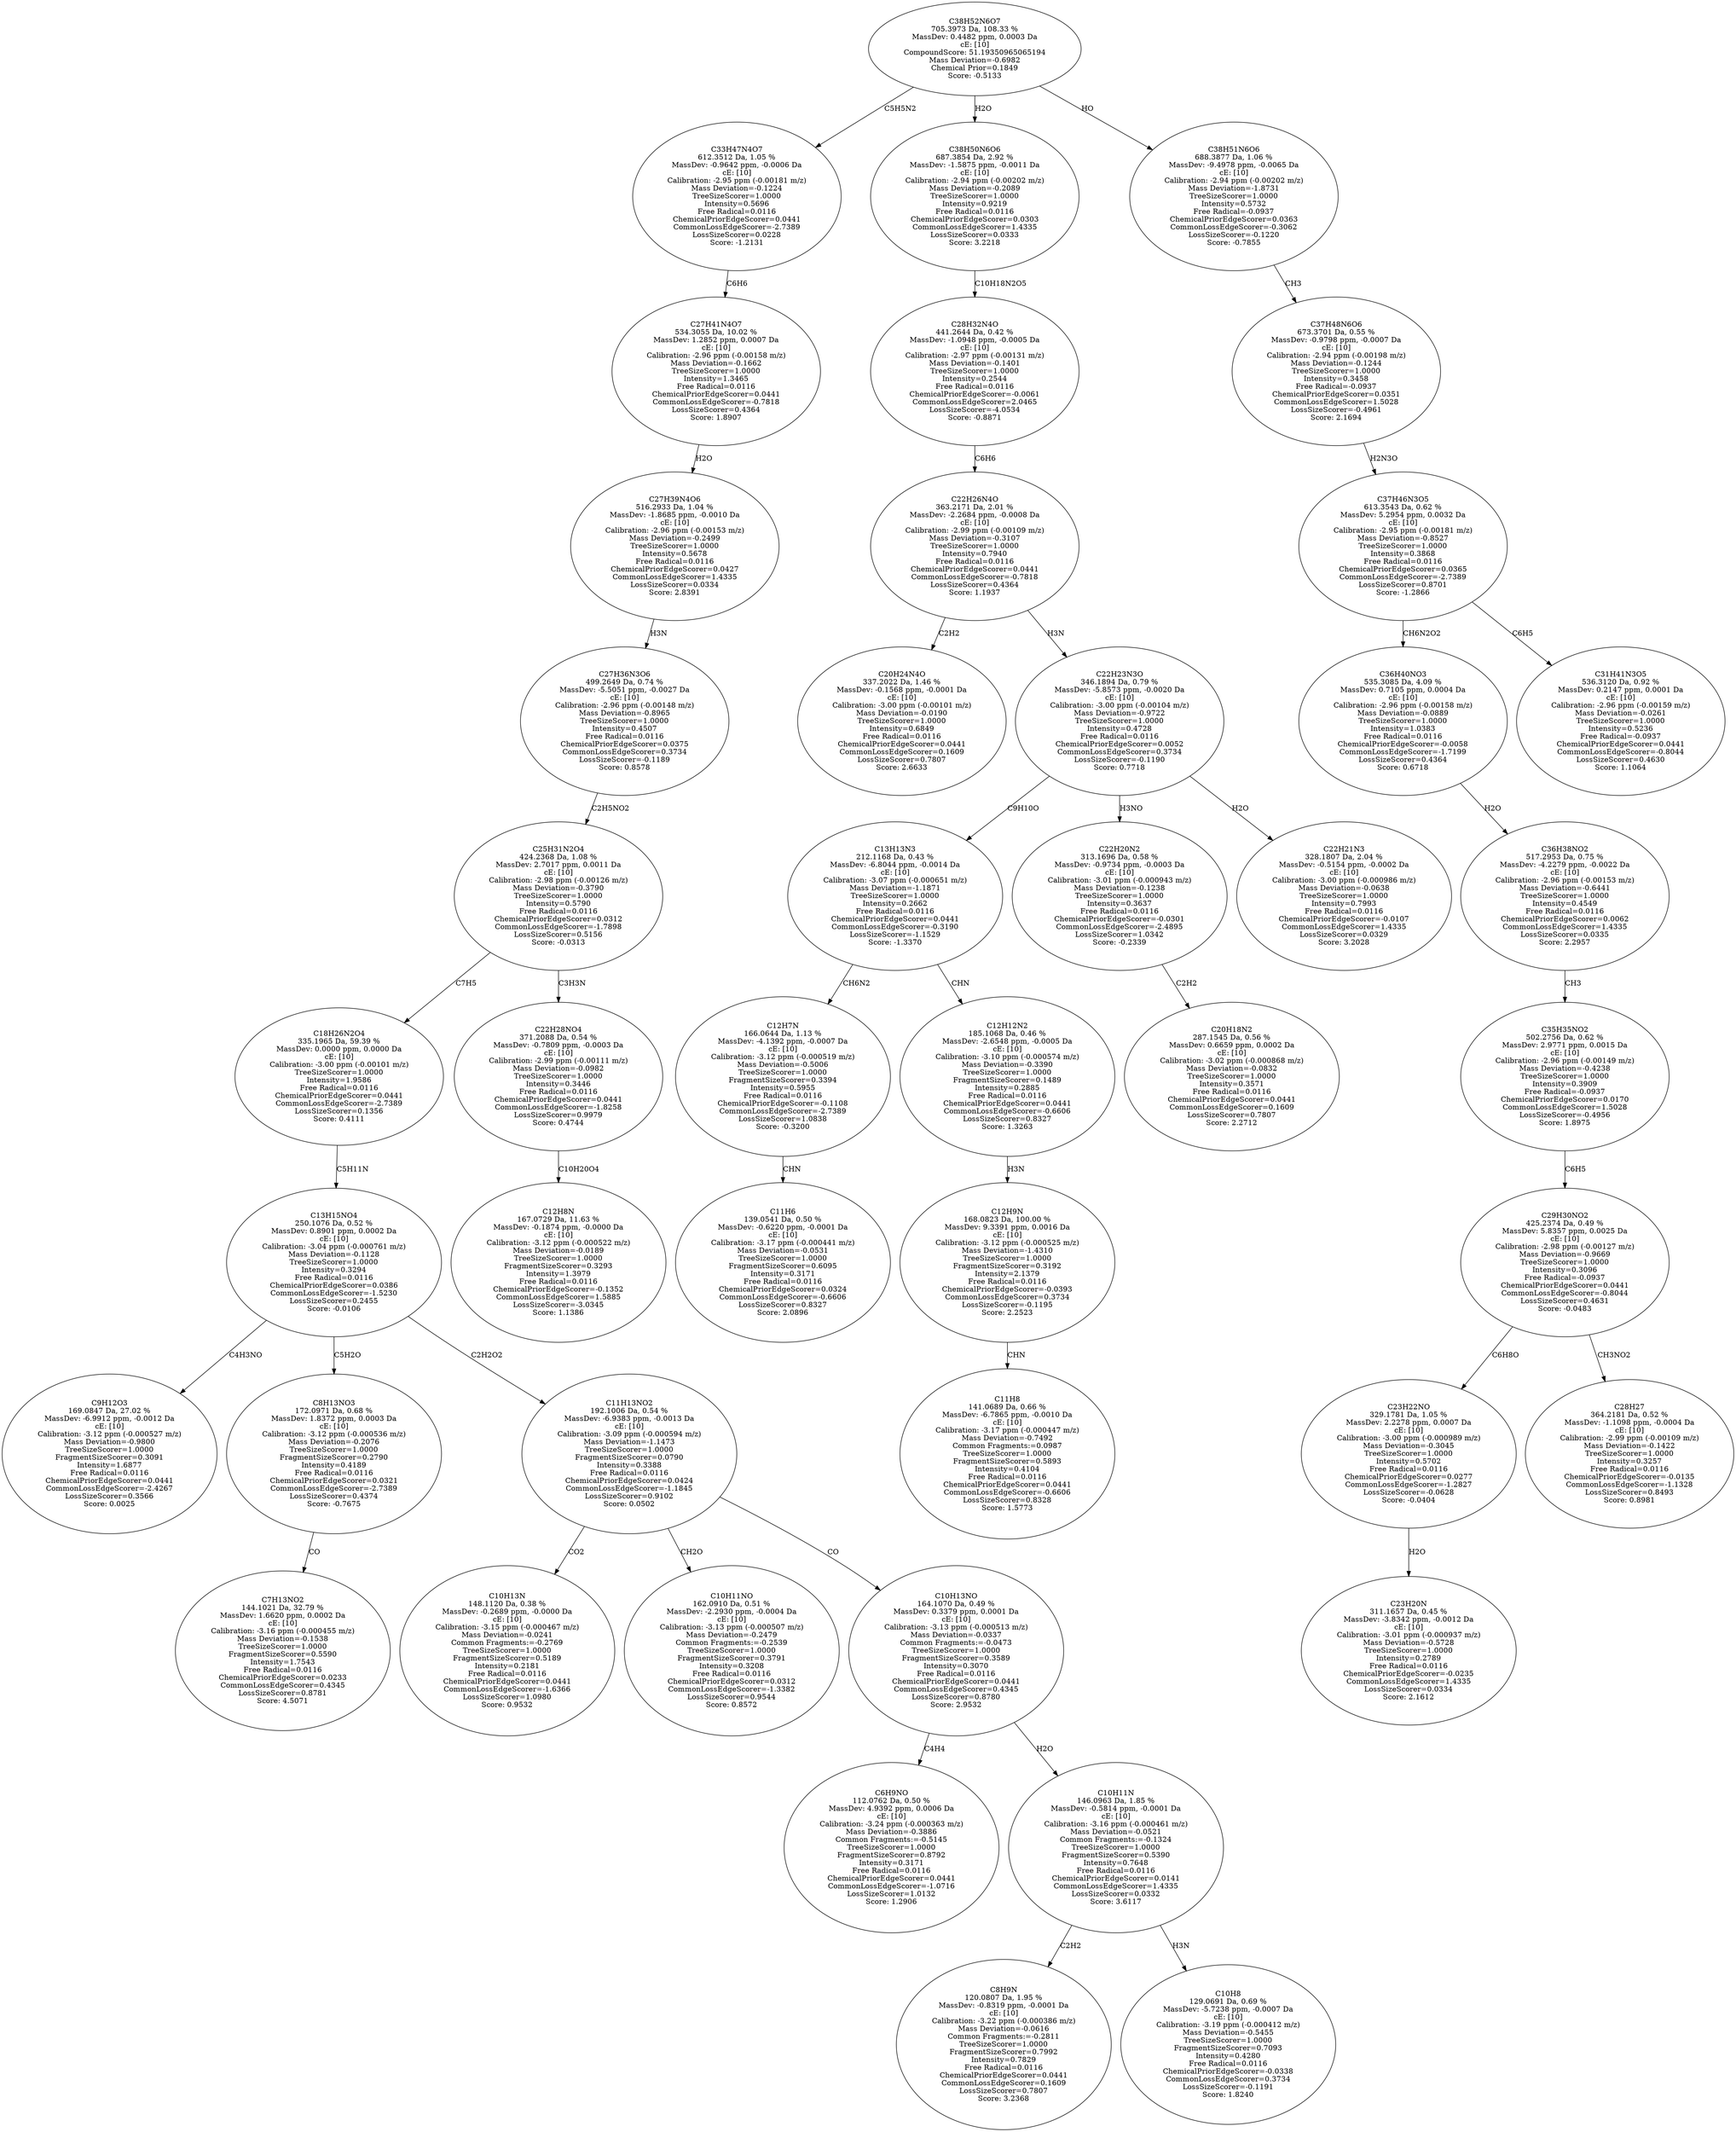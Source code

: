 strict digraph {
v1 [label="C9H12O3\n169.0847 Da, 27.02 %\nMassDev: -6.9912 ppm, -0.0012 Da\ncE: [10]\nCalibration: -3.12 ppm (-0.000527 m/z)\nMass Deviation=-0.9800\nTreeSizeScorer=1.0000\nFragmentSizeScorer=0.3091\nIntensity=1.6877\nFree Radical=0.0116\nChemicalPriorEdgeScorer=0.0441\nCommonLossEdgeScorer=-2.4267\nLossSizeScorer=0.3566\nScore: 0.0025"];
v2 [label="C7H13NO2\n144.1021 Da, 32.79 %\nMassDev: 1.6620 ppm, 0.0002 Da\ncE: [10]\nCalibration: -3.16 ppm (-0.000455 m/z)\nMass Deviation=-0.1538\nTreeSizeScorer=1.0000\nFragmentSizeScorer=0.5590\nIntensity=1.7543\nFree Radical=0.0116\nChemicalPriorEdgeScorer=0.0233\nCommonLossEdgeScorer=0.4345\nLossSizeScorer=0.8781\nScore: 4.5071"];
v3 [label="C8H13NO3\n172.0971 Da, 0.68 %\nMassDev: 1.8372 ppm, 0.0003 Da\ncE: [10]\nCalibration: -3.12 ppm (-0.000536 m/z)\nMass Deviation=-0.2076\nTreeSizeScorer=1.0000\nFragmentSizeScorer=0.2790\nIntensity=0.4189\nFree Radical=0.0116\nChemicalPriorEdgeScorer=0.0321\nCommonLossEdgeScorer=-2.7389\nLossSizeScorer=0.4374\nScore: -0.7675"];
v4 [label="C10H13N\n148.1120 Da, 0.38 %\nMassDev: -0.2689 ppm, -0.0000 Da\ncE: [10]\nCalibration: -3.15 ppm (-0.000467 m/z)\nMass Deviation=-0.0241\nCommon Fragments:=-0.2769\nTreeSizeScorer=1.0000\nFragmentSizeScorer=0.5189\nIntensity=0.2181\nFree Radical=0.0116\nChemicalPriorEdgeScorer=0.0441\nCommonLossEdgeScorer=-1.6366\nLossSizeScorer=1.0980\nScore: 0.9532"];
v5 [label="C10H11NO\n162.0910 Da, 0.51 %\nMassDev: -2.2930 ppm, -0.0004 Da\ncE: [10]\nCalibration: -3.13 ppm (-0.000507 m/z)\nMass Deviation=-0.2479\nCommon Fragments:=-0.2539\nTreeSizeScorer=1.0000\nFragmentSizeScorer=0.3791\nIntensity=0.3208\nFree Radical=0.0116\nChemicalPriorEdgeScorer=0.0312\nCommonLossEdgeScorer=-1.3382\nLossSizeScorer=0.9544\nScore: 0.8572"];
v6 [label="C6H9NO\n112.0762 Da, 0.50 %\nMassDev: 4.9392 ppm, 0.0006 Da\ncE: [10]\nCalibration: -3.24 ppm (-0.000363 m/z)\nMass Deviation=-0.3886\nCommon Fragments:=-0.5145\nTreeSizeScorer=1.0000\nFragmentSizeScorer=0.8792\nIntensity=0.3171\nFree Radical=0.0116\nChemicalPriorEdgeScorer=0.0441\nCommonLossEdgeScorer=-1.0716\nLossSizeScorer=1.0132\nScore: 1.2906"];
v7 [label="C8H9N\n120.0807 Da, 1.95 %\nMassDev: -0.8319 ppm, -0.0001 Da\ncE: [10]\nCalibration: -3.22 ppm (-0.000386 m/z)\nMass Deviation=-0.0616\nCommon Fragments:=-0.2811\nTreeSizeScorer=1.0000\nFragmentSizeScorer=0.7992\nIntensity=0.7829\nFree Radical=0.0116\nChemicalPriorEdgeScorer=0.0441\nCommonLossEdgeScorer=0.1609\nLossSizeScorer=0.7807\nScore: 3.2368"];
v8 [label="C10H8\n129.0691 Da, 0.69 %\nMassDev: -5.7238 ppm, -0.0007 Da\ncE: [10]\nCalibration: -3.19 ppm (-0.000412 m/z)\nMass Deviation=-0.5455\nTreeSizeScorer=1.0000\nFragmentSizeScorer=0.7093\nIntensity=0.4280\nFree Radical=0.0116\nChemicalPriorEdgeScorer=-0.0338\nCommonLossEdgeScorer=0.3734\nLossSizeScorer=-0.1191\nScore: 1.8240"];
v9 [label="C10H11N\n146.0963 Da, 1.85 %\nMassDev: -0.5814 ppm, -0.0001 Da\ncE: [10]\nCalibration: -3.16 ppm (-0.000461 m/z)\nMass Deviation=-0.0521\nCommon Fragments:=-0.1324\nTreeSizeScorer=1.0000\nFragmentSizeScorer=0.5390\nIntensity=0.7648\nFree Radical=0.0116\nChemicalPriorEdgeScorer=0.0141\nCommonLossEdgeScorer=1.4335\nLossSizeScorer=0.0332\nScore: 3.6117"];
v10 [label="C10H13NO\n164.1070 Da, 0.49 %\nMassDev: 0.3379 ppm, 0.0001 Da\ncE: [10]\nCalibration: -3.13 ppm (-0.000513 m/z)\nMass Deviation=-0.0337\nCommon Fragments:=-0.0473\nTreeSizeScorer=1.0000\nFragmentSizeScorer=0.3589\nIntensity=0.3070\nFree Radical=0.0116\nChemicalPriorEdgeScorer=0.0441\nCommonLossEdgeScorer=0.4345\nLossSizeScorer=0.8780\nScore: 2.9532"];
v11 [label="C11H13NO2\n192.1006 Da, 0.54 %\nMassDev: -6.9383 ppm, -0.0013 Da\ncE: [10]\nCalibration: -3.09 ppm (-0.000594 m/z)\nMass Deviation=-1.1473\nTreeSizeScorer=1.0000\nFragmentSizeScorer=0.0790\nIntensity=0.3388\nFree Radical=0.0116\nChemicalPriorEdgeScorer=0.0424\nCommonLossEdgeScorer=-1.1845\nLossSizeScorer=0.9102\nScore: 0.0502"];
v12 [label="C13H15NO4\n250.1076 Da, 0.52 %\nMassDev: 0.8901 ppm, 0.0002 Da\ncE: [10]\nCalibration: -3.04 ppm (-0.000761 m/z)\nMass Deviation=-0.1128\nTreeSizeScorer=1.0000\nIntensity=0.3294\nFree Radical=0.0116\nChemicalPriorEdgeScorer=0.0386\nCommonLossEdgeScorer=-1.5230\nLossSizeScorer=0.2455\nScore: -0.0106"];
v13 [label="C18H26N2O4\n335.1965 Da, 59.39 %\nMassDev: 0.0000 ppm, 0.0000 Da\ncE: [10]\nCalibration: -3.00 ppm (-0.00101 m/z)\nTreeSizeScorer=1.0000\nIntensity=1.9586\nFree Radical=0.0116\nChemicalPriorEdgeScorer=0.0441\nCommonLossEdgeScorer=-2.7389\nLossSizeScorer=0.1356\nScore: 0.4111"];
v14 [label="C12H8N\n167.0729 Da, 11.63 %\nMassDev: -0.1874 ppm, -0.0000 Da\ncE: [10]\nCalibration: -3.12 ppm (-0.000522 m/z)\nMass Deviation=-0.0189\nTreeSizeScorer=1.0000\nFragmentSizeScorer=0.3293\nIntensity=1.3979\nFree Radical=0.0116\nChemicalPriorEdgeScorer=-0.1352\nCommonLossEdgeScorer=1.5885\nLossSizeScorer=-3.0345\nScore: 1.1386"];
v15 [label="C22H28NO4\n371.2088 Da, 0.54 %\nMassDev: -0.7809 ppm, -0.0003 Da\ncE: [10]\nCalibration: -2.99 ppm (-0.00111 m/z)\nMass Deviation=-0.0982\nTreeSizeScorer=1.0000\nIntensity=0.3446\nFree Radical=0.0116\nChemicalPriorEdgeScorer=0.0441\nCommonLossEdgeScorer=-1.8258\nLossSizeScorer=0.9979\nScore: 0.4744"];
v16 [label="C25H31N2O4\n424.2368 Da, 1.08 %\nMassDev: 2.7017 ppm, 0.0011 Da\ncE: [10]\nCalibration: -2.98 ppm (-0.00126 m/z)\nMass Deviation=-0.3790\nTreeSizeScorer=1.0000\nIntensity=0.5790\nFree Radical=0.0116\nChemicalPriorEdgeScorer=0.0312\nCommonLossEdgeScorer=-1.7898\nLossSizeScorer=0.5156\nScore: -0.0313"];
v17 [label="C27H36N3O6\n499.2649 Da, 0.74 %\nMassDev: -5.5051 ppm, -0.0027 Da\ncE: [10]\nCalibration: -2.96 ppm (-0.00148 m/z)\nMass Deviation=-0.8965\nTreeSizeScorer=1.0000\nIntensity=0.4507\nFree Radical=0.0116\nChemicalPriorEdgeScorer=0.0375\nCommonLossEdgeScorer=0.3734\nLossSizeScorer=-0.1189\nScore: 0.8578"];
v18 [label="C27H39N4O6\n516.2933 Da, 1.04 %\nMassDev: -1.8685 ppm, -0.0010 Da\ncE: [10]\nCalibration: -2.96 ppm (-0.00153 m/z)\nMass Deviation=-0.2499\nTreeSizeScorer=1.0000\nIntensity=0.5678\nFree Radical=0.0116\nChemicalPriorEdgeScorer=0.0427\nCommonLossEdgeScorer=1.4335\nLossSizeScorer=0.0334\nScore: 2.8391"];
v19 [label="C27H41N4O7\n534.3055 Da, 10.02 %\nMassDev: 1.2852 ppm, 0.0007 Da\ncE: [10]\nCalibration: -2.96 ppm (-0.00158 m/z)\nMass Deviation=-0.1662\nTreeSizeScorer=1.0000\nIntensity=1.3465\nFree Radical=0.0116\nChemicalPriorEdgeScorer=0.0441\nCommonLossEdgeScorer=-0.7818\nLossSizeScorer=0.4364\nScore: 1.8907"];
v20 [label="C33H47N4O7\n612.3512 Da, 1.05 %\nMassDev: -0.9642 ppm, -0.0006 Da\ncE: [10]\nCalibration: -2.95 ppm (-0.00181 m/z)\nMass Deviation=-0.1224\nTreeSizeScorer=1.0000\nIntensity=0.5696\nFree Radical=0.0116\nChemicalPriorEdgeScorer=0.0441\nCommonLossEdgeScorer=-2.7389\nLossSizeScorer=0.0228\nScore: -1.2131"];
v21 [label="C20H24N4O\n337.2022 Da, 1.46 %\nMassDev: -0.1568 ppm, -0.0001 Da\ncE: [10]\nCalibration: -3.00 ppm (-0.00101 m/z)\nMass Deviation=-0.0190\nTreeSizeScorer=1.0000\nIntensity=0.6849\nFree Radical=0.0116\nChemicalPriorEdgeScorer=0.0441\nCommonLossEdgeScorer=0.1609\nLossSizeScorer=0.7807\nScore: 2.6633"];
v22 [label="C11H6\n139.0541 Da, 0.50 %\nMassDev: -0.6220 ppm, -0.0001 Da\ncE: [10]\nCalibration: -3.17 ppm (-0.000441 m/z)\nMass Deviation=-0.0531\nTreeSizeScorer=1.0000\nFragmentSizeScorer=0.6095\nIntensity=0.3171\nFree Radical=0.0116\nChemicalPriorEdgeScorer=0.0324\nCommonLossEdgeScorer=-0.6606\nLossSizeScorer=0.8327\nScore: 2.0896"];
v23 [label="C12H7N\n166.0644 Da, 1.13 %\nMassDev: -4.1392 ppm, -0.0007 Da\ncE: [10]\nCalibration: -3.12 ppm (-0.000519 m/z)\nMass Deviation=-0.5006\nTreeSizeScorer=1.0000\nFragmentSizeScorer=0.3394\nIntensity=0.5955\nFree Radical=0.0116\nChemicalPriorEdgeScorer=-0.1108\nCommonLossEdgeScorer=-2.7389\nLossSizeScorer=1.0838\nScore: -0.3200"];
v24 [label="C11H8\n141.0689 Da, 0.66 %\nMassDev: -6.7865 ppm, -0.0010 Da\ncE: [10]\nCalibration: -3.17 ppm (-0.000447 m/z)\nMass Deviation=-0.7492\nCommon Fragments:=0.0987\nTreeSizeScorer=1.0000\nFragmentSizeScorer=0.5893\nIntensity=0.4104\nFree Radical=0.0116\nChemicalPriorEdgeScorer=0.0441\nCommonLossEdgeScorer=-0.6606\nLossSizeScorer=0.8328\nScore: 1.5773"];
v25 [label="C12H9N\n168.0823 Da, 100.00 %\nMassDev: 9.3391 ppm, 0.0016 Da\ncE: [10]\nCalibration: -3.12 ppm (-0.000525 m/z)\nMass Deviation=-1.4310\nTreeSizeScorer=1.0000\nFragmentSizeScorer=0.3192\nIntensity=2.1379\nFree Radical=0.0116\nChemicalPriorEdgeScorer=-0.0393\nCommonLossEdgeScorer=0.3734\nLossSizeScorer=-0.1195\nScore: 2.2523"];
v26 [label="C12H12N2\n185.1068 Da, 0.46 %\nMassDev: -2.6548 ppm, -0.0005 Da\ncE: [10]\nCalibration: -3.10 ppm (-0.000574 m/z)\nMass Deviation=-0.3390\nTreeSizeScorer=1.0000\nFragmentSizeScorer=0.1489\nIntensity=0.2885\nFree Radical=0.0116\nChemicalPriorEdgeScorer=0.0441\nCommonLossEdgeScorer=-0.6606\nLossSizeScorer=0.8327\nScore: 1.3263"];
v27 [label="C13H13N3\n212.1168 Da, 0.43 %\nMassDev: -6.8044 ppm, -0.0014 Da\ncE: [10]\nCalibration: -3.07 ppm (-0.000651 m/z)\nMass Deviation=-1.1871\nTreeSizeScorer=1.0000\nIntensity=0.2662\nFree Radical=0.0116\nChemicalPriorEdgeScorer=0.0441\nCommonLossEdgeScorer=-0.3190\nLossSizeScorer=-1.1529\nScore: -1.3370"];
v28 [label="C20H18N2\n287.1545 Da, 0.56 %\nMassDev: 0.6659 ppm, 0.0002 Da\ncE: [10]\nCalibration: -3.02 ppm (-0.000868 m/z)\nMass Deviation=-0.0832\nTreeSizeScorer=1.0000\nIntensity=0.3571\nFree Radical=0.0116\nChemicalPriorEdgeScorer=0.0441\nCommonLossEdgeScorer=0.1609\nLossSizeScorer=0.7807\nScore: 2.2712"];
v29 [label="C22H20N2\n313.1696 Da, 0.58 %\nMassDev: -0.9734 ppm, -0.0003 Da\ncE: [10]\nCalibration: -3.01 ppm (-0.000943 m/z)\nMass Deviation=-0.1238\nTreeSizeScorer=1.0000\nIntensity=0.3637\nFree Radical=0.0116\nChemicalPriorEdgeScorer=-0.0301\nCommonLossEdgeScorer=-2.4895\nLossSizeScorer=1.0342\nScore: -0.2339"];
v30 [label="C22H21N3\n328.1807 Da, 2.04 %\nMassDev: -0.5154 ppm, -0.0002 Da\ncE: [10]\nCalibration: -3.00 ppm (-0.000986 m/z)\nMass Deviation=-0.0638\nTreeSizeScorer=1.0000\nIntensity=0.7993\nFree Radical=0.0116\nChemicalPriorEdgeScorer=-0.0107\nCommonLossEdgeScorer=1.4335\nLossSizeScorer=0.0329\nScore: 3.2028"];
v31 [label="C22H23N3O\n346.1894 Da, 0.79 %\nMassDev: -5.8573 ppm, -0.0020 Da\ncE: [10]\nCalibration: -3.00 ppm (-0.00104 m/z)\nMass Deviation=-0.9722\nTreeSizeScorer=1.0000\nIntensity=0.4728\nFree Radical=0.0116\nChemicalPriorEdgeScorer=0.0052\nCommonLossEdgeScorer=0.3734\nLossSizeScorer=-0.1190\nScore: 0.7718"];
v32 [label="C22H26N4O\n363.2171 Da, 2.01 %\nMassDev: -2.2684 ppm, -0.0008 Da\ncE: [10]\nCalibration: -2.99 ppm (-0.00109 m/z)\nMass Deviation=-0.3107\nTreeSizeScorer=1.0000\nIntensity=0.7940\nFree Radical=0.0116\nChemicalPriorEdgeScorer=0.0441\nCommonLossEdgeScorer=-0.7818\nLossSizeScorer=0.4364\nScore: 1.1937"];
v33 [label="C28H32N4O\n441.2644 Da, 0.42 %\nMassDev: -1.0948 ppm, -0.0005 Da\ncE: [10]\nCalibration: -2.97 ppm (-0.00131 m/z)\nMass Deviation=-0.1401\nTreeSizeScorer=1.0000\nIntensity=0.2544\nFree Radical=0.0116\nChemicalPriorEdgeScorer=-0.0061\nCommonLossEdgeScorer=2.0465\nLossSizeScorer=-4.0534\nScore: -0.8871"];
v34 [label="C38H50N6O6\n687.3854 Da, 2.92 %\nMassDev: -1.5875 ppm, -0.0011 Da\ncE: [10]\nCalibration: -2.94 ppm (-0.00202 m/z)\nMass Deviation=-0.2089\nTreeSizeScorer=1.0000\nIntensity=0.9219\nFree Radical=0.0116\nChemicalPriorEdgeScorer=0.0303\nCommonLossEdgeScorer=1.4335\nLossSizeScorer=0.0333\nScore: 3.2218"];
v35 [label="C23H20N\n311.1657 Da, 0.45 %\nMassDev: -3.8342 ppm, -0.0012 Da\ncE: [10]\nCalibration: -3.01 ppm (-0.000937 m/z)\nMass Deviation=-0.5728\nTreeSizeScorer=1.0000\nIntensity=0.2789\nFree Radical=0.0116\nChemicalPriorEdgeScorer=-0.0235\nCommonLossEdgeScorer=1.4335\nLossSizeScorer=0.0334\nScore: 2.1612"];
v36 [label="C23H22NO\n329.1781 Da, 1.05 %\nMassDev: 2.2278 ppm, 0.0007 Da\ncE: [10]\nCalibration: -3.00 ppm (-0.000989 m/z)\nMass Deviation=-0.3045\nTreeSizeScorer=1.0000\nIntensity=0.5702\nFree Radical=0.0116\nChemicalPriorEdgeScorer=0.0277\nCommonLossEdgeScorer=-1.2827\nLossSizeScorer=-0.0628\nScore: -0.0404"];
v37 [label="C28H27\n364.2181 Da, 0.52 %\nMassDev: -1.1098 ppm, -0.0004 Da\ncE: [10]\nCalibration: -2.99 ppm (-0.00109 m/z)\nMass Deviation=-0.1422\nTreeSizeScorer=1.0000\nIntensity=0.3257\nFree Radical=0.0116\nChemicalPriorEdgeScorer=-0.0135\nCommonLossEdgeScorer=-1.1328\nLossSizeScorer=0.8493\nScore: 0.8981"];
v38 [label="C29H30NO2\n425.2374 Da, 0.49 %\nMassDev: 5.8357 ppm, 0.0025 Da\ncE: [10]\nCalibration: -2.98 ppm (-0.00127 m/z)\nMass Deviation=-0.9669\nTreeSizeScorer=1.0000\nIntensity=0.3096\nFree Radical=-0.0937\nChemicalPriorEdgeScorer=0.0441\nCommonLossEdgeScorer=-0.8044\nLossSizeScorer=0.4631\nScore: -0.0483"];
v39 [label="C35H35NO2\n502.2756 Da, 0.62 %\nMassDev: 2.9771 ppm, 0.0015 Da\ncE: [10]\nCalibration: -2.96 ppm (-0.00149 m/z)\nMass Deviation=-0.4238\nTreeSizeScorer=1.0000\nIntensity=0.3909\nFree Radical=-0.0937\nChemicalPriorEdgeScorer=0.0170\nCommonLossEdgeScorer=1.5028\nLossSizeScorer=-0.4956\nScore: 1.8975"];
v40 [label="C36H38NO2\n517.2953 Da, 0.75 %\nMassDev: -4.2279 ppm, -0.0022 Da\ncE: [10]\nCalibration: -2.96 ppm (-0.00153 m/z)\nMass Deviation=-0.6441\nTreeSizeScorer=1.0000\nIntensity=0.4549\nFree Radical=0.0116\nChemicalPriorEdgeScorer=0.0062\nCommonLossEdgeScorer=1.4335\nLossSizeScorer=0.0335\nScore: 2.2957"];
v41 [label="C36H40NO3\n535.3085 Da, 4.09 %\nMassDev: 0.7105 ppm, 0.0004 Da\ncE: [10]\nCalibration: -2.96 ppm (-0.00158 m/z)\nMass Deviation=-0.0889\nTreeSizeScorer=1.0000\nIntensity=1.0383\nFree Radical=0.0116\nChemicalPriorEdgeScorer=-0.0058\nCommonLossEdgeScorer=-1.7199\nLossSizeScorer=0.4364\nScore: 0.6718"];
v42 [label="C31H41N3O5\n536.3120 Da, 0.92 %\nMassDev: 0.2147 ppm, 0.0001 Da\ncE: [10]\nCalibration: -2.96 ppm (-0.00159 m/z)\nMass Deviation=-0.0261\nTreeSizeScorer=1.0000\nIntensity=0.5236\nFree Radical=-0.0937\nChemicalPriorEdgeScorer=0.0441\nCommonLossEdgeScorer=-0.8044\nLossSizeScorer=0.4630\nScore: 1.1064"];
v43 [label="C37H46N3O5\n613.3543 Da, 0.62 %\nMassDev: 5.2954 ppm, 0.0032 Da\ncE: [10]\nCalibration: -2.95 ppm (-0.00181 m/z)\nMass Deviation=-0.8527\nTreeSizeScorer=1.0000\nIntensity=0.3868\nFree Radical=0.0116\nChemicalPriorEdgeScorer=0.0365\nCommonLossEdgeScorer=-2.7389\nLossSizeScorer=0.8701\nScore: -1.2866"];
v44 [label="C37H48N6O6\n673.3701 Da, 0.55 %\nMassDev: -0.9798 ppm, -0.0007 Da\ncE: [10]\nCalibration: -2.94 ppm (-0.00198 m/z)\nMass Deviation=-0.1244\nTreeSizeScorer=1.0000\nIntensity=0.3458\nFree Radical=-0.0937\nChemicalPriorEdgeScorer=0.0351\nCommonLossEdgeScorer=1.5028\nLossSizeScorer=-0.4961\nScore: 2.1694"];
v45 [label="C38H51N6O6\n688.3877 Da, 1.06 %\nMassDev: -9.4978 ppm, -0.0065 Da\ncE: [10]\nCalibration: -2.94 ppm (-0.00202 m/z)\nMass Deviation=-1.8731\nTreeSizeScorer=1.0000\nIntensity=0.5732\nFree Radical=-0.0937\nChemicalPriorEdgeScorer=0.0363\nCommonLossEdgeScorer=-0.3062\nLossSizeScorer=-0.1220\nScore: -0.7855"];
v46 [label="C38H52N6O7\n705.3973 Da, 108.33 %\nMassDev: 0.4482 ppm, 0.0003 Da\ncE: [10]\nCompoundScore: 51.19350965065194\nMass Deviation=-0.6982\nChemical Prior=0.1849\nScore: -0.5133"];
v12 -> v1 [label="C4H3NO"];
v3 -> v2 [label="CO"];
v12 -> v3 [label="C5H2O"];
v11 -> v4 [label="CO2"];
v11 -> v5 [label="CH2O"];
v10 -> v6 [label="C4H4"];
v9 -> v7 [label="C2H2"];
v9 -> v8 [label="H3N"];
v10 -> v9 [label="H2O"];
v11 -> v10 [label="CO"];
v12 -> v11 [label="C2H2O2"];
v13 -> v12 [label="C5H11N"];
v16 -> v13 [label="C7H5"];
v15 -> v14 [label="C10H20O4"];
v16 -> v15 [label="C3H3N"];
v17 -> v16 [label="C2H5NO2"];
v18 -> v17 [label="H3N"];
v19 -> v18 [label="H2O"];
v20 -> v19 [label="C6H6"];
v46 -> v20 [label="C5H5N2"];
v32 -> v21 [label="C2H2"];
v23 -> v22 [label="CHN"];
v27 -> v23 [label="CH6N2"];
v25 -> v24 [label="CHN"];
v26 -> v25 [label="H3N"];
v27 -> v26 [label="CHN"];
v31 -> v27 [label="C9H10O"];
v29 -> v28 [label="C2H2"];
v31 -> v29 [label="H3NO"];
v31 -> v30 [label="H2O"];
v32 -> v31 [label="H3N"];
v33 -> v32 [label="C6H6"];
v34 -> v33 [label="C10H18N2O5"];
v46 -> v34 [label="H2O"];
v36 -> v35 [label="H2O"];
v38 -> v36 [label="C6H8O"];
v38 -> v37 [label="CH3NO2"];
v39 -> v38 [label="C6H5"];
v40 -> v39 [label="CH3"];
v41 -> v40 [label="H2O"];
v43 -> v41 [label="CH6N2O2"];
v43 -> v42 [label="C6H5"];
v44 -> v43 [label="H2N3O"];
v45 -> v44 [label="CH3"];
v46 -> v45 [label="HO"];
}